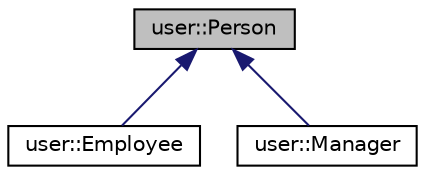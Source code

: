 digraph "user::Person"
{
  edge [fontname="Helvetica",fontsize="10",labelfontname="Helvetica",labelfontsize="10"];
  node [fontname="Helvetica",fontsize="10",shape=record];
  Node0 [label="user::Person",height=0.2,width=0.4,color="black", fillcolor="grey75", style="filled", fontcolor="black"];
  Node0 -> Node1 [dir="back",color="midnightblue",fontsize="10",style="solid",fontname="Helvetica"];
  Node1 [label="user::Employee",height=0.2,width=0.4,color="black", fillcolor="white", style="filled",URL="$classuser_1_1Employee.html"];
  Node0 -> Node2 [dir="back",color="midnightblue",fontsize="10",style="solid",fontname="Helvetica"];
  Node2 [label="user::Manager",height=0.2,width=0.4,color="black", fillcolor="white", style="filled",URL="$classuser_1_1Manager.html"];
}
